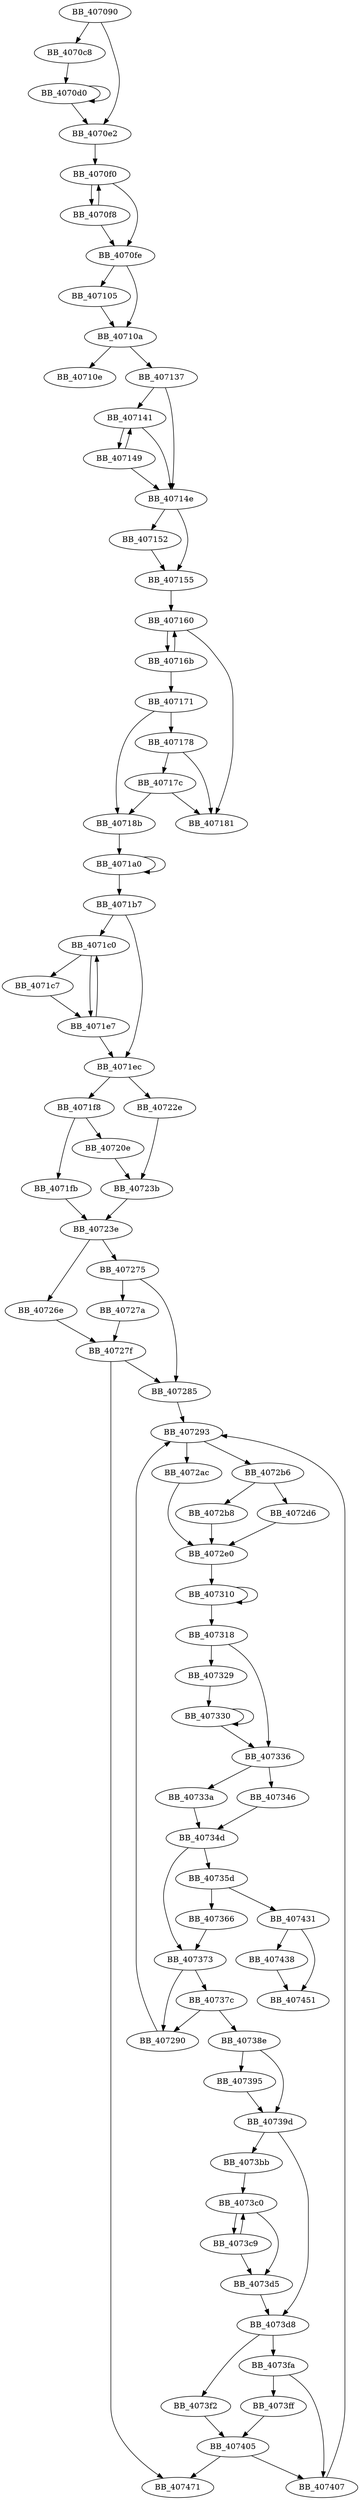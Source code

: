 DiGraph sub_407090{
BB_407090->BB_4070c8
BB_407090->BB_4070e2
BB_4070c8->BB_4070d0
BB_4070d0->BB_4070d0
BB_4070d0->BB_4070e2
BB_4070e2->BB_4070f0
BB_4070f0->BB_4070f8
BB_4070f0->BB_4070fe
BB_4070f8->BB_4070f0
BB_4070f8->BB_4070fe
BB_4070fe->BB_407105
BB_4070fe->BB_40710a
BB_407105->BB_40710a
BB_40710a->BB_40710e
BB_40710a->BB_407137
BB_407137->BB_407141
BB_407137->BB_40714e
BB_407141->BB_407149
BB_407141->BB_40714e
BB_407149->BB_407141
BB_407149->BB_40714e
BB_40714e->BB_407152
BB_40714e->BB_407155
BB_407152->BB_407155
BB_407155->BB_407160
BB_407160->BB_40716b
BB_407160->BB_407181
BB_40716b->BB_407160
BB_40716b->BB_407171
BB_407171->BB_407178
BB_407171->BB_40718b
BB_407178->BB_40717c
BB_407178->BB_407181
BB_40717c->BB_407181
BB_40717c->BB_40718b
BB_40718b->BB_4071a0
BB_4071a0->BB_4071a0
BB_4071a0->BB_4071b7
BB_4071b7->BB_4071c0
BB_4071b7->BB_4071ec
BB_4071c0->BB_4071c7
BB_4071c0->BB_4071e7
BB_4071c7->BB_4071e7
BB_4071e7->BB_4071c0
BB_4071e7->BB_4071ec
BB_4071ec->BB_4071f8
BB_4071ec->BB_40722e
BB_4071f8->BB_4071fb
BB_4071f8->BB_40720e
BB_4071fb->BB_40723e
BB_40720e->BB_40723b
BB_40722e->BB_40723b
BB_40723b->BB_40723e
BB_40723e->BB_40726e
BB_40723e->BB_407275
BB_40726e->BB_40727f
BB_407275->BB_40727a
BB_407275->BB_407285
BB_40727a->BB_40727f
BB_40727f->BB_407285
BB_40727f->BB_407471
BB_407285->BB_407293
BB_407290->BB_407293
BB_407293->BB_4072ac
BB_407293->BB_4072b6
BB_4072ac->BB_4072e0
BB_4072b6->BB_4072b8
BB_4072b6->BB_4072d6
BB_4072b8->BB_4072e0
BB_4072d6->BB_4072e0
BB_4072e0->BB_407310
BB_407310->BB_407310
BB_407310->BB_407318
BB_407318->BB_407329
BB_407318->BB_407336
BB_407329->BB_407330
BB_407330->BB_407330
BB_407330->BB_407336
BB_407336->BB_40733a
BB_407336->BB_407346
BB_40733a->BB_40734d
BB_407346->BB_40734d
BB_40734d->BB_40735d
BB_40734d->BB_407373
BB_40735d->BB_407366
BB_40735d->BB_407431
BB_407366->BB_407373
BB_407373->BB_407290
BB_407373->BB_40737c
BB_40737c->BB_407290
BB_40737c->BB_40738e
BB_40738e->BB_407395
BB_40738e->BB_40739d
BB_407395->BB_40739d
BB_40739d->BB_4073bb
BB_40739d->BB_4073d8
BB_4073bb->BB_4073c0
BB_4073c0->BB_4073c9
BB_4073c0->BB_4073d5
BB_4073c9->BB_4073c0
BB_4073c9->BB_4073d5
BB_4073d5->BB_4073d8
BB_4073d8->BB_4073f2
BB_4073d8->BB_4073fa
BB_4073f2->BB_407405
BB_4073fa->BB_4073ff
BB_4073fa->BB_407407
BB_4073ff->BB_407405
BB_407405->BB_407407
BB_407405->BB_407471
BB_407407->BB_407293
BB_407431->BB_407438
BB_407431->BB_407451
BB_407438->BB_407451
}
